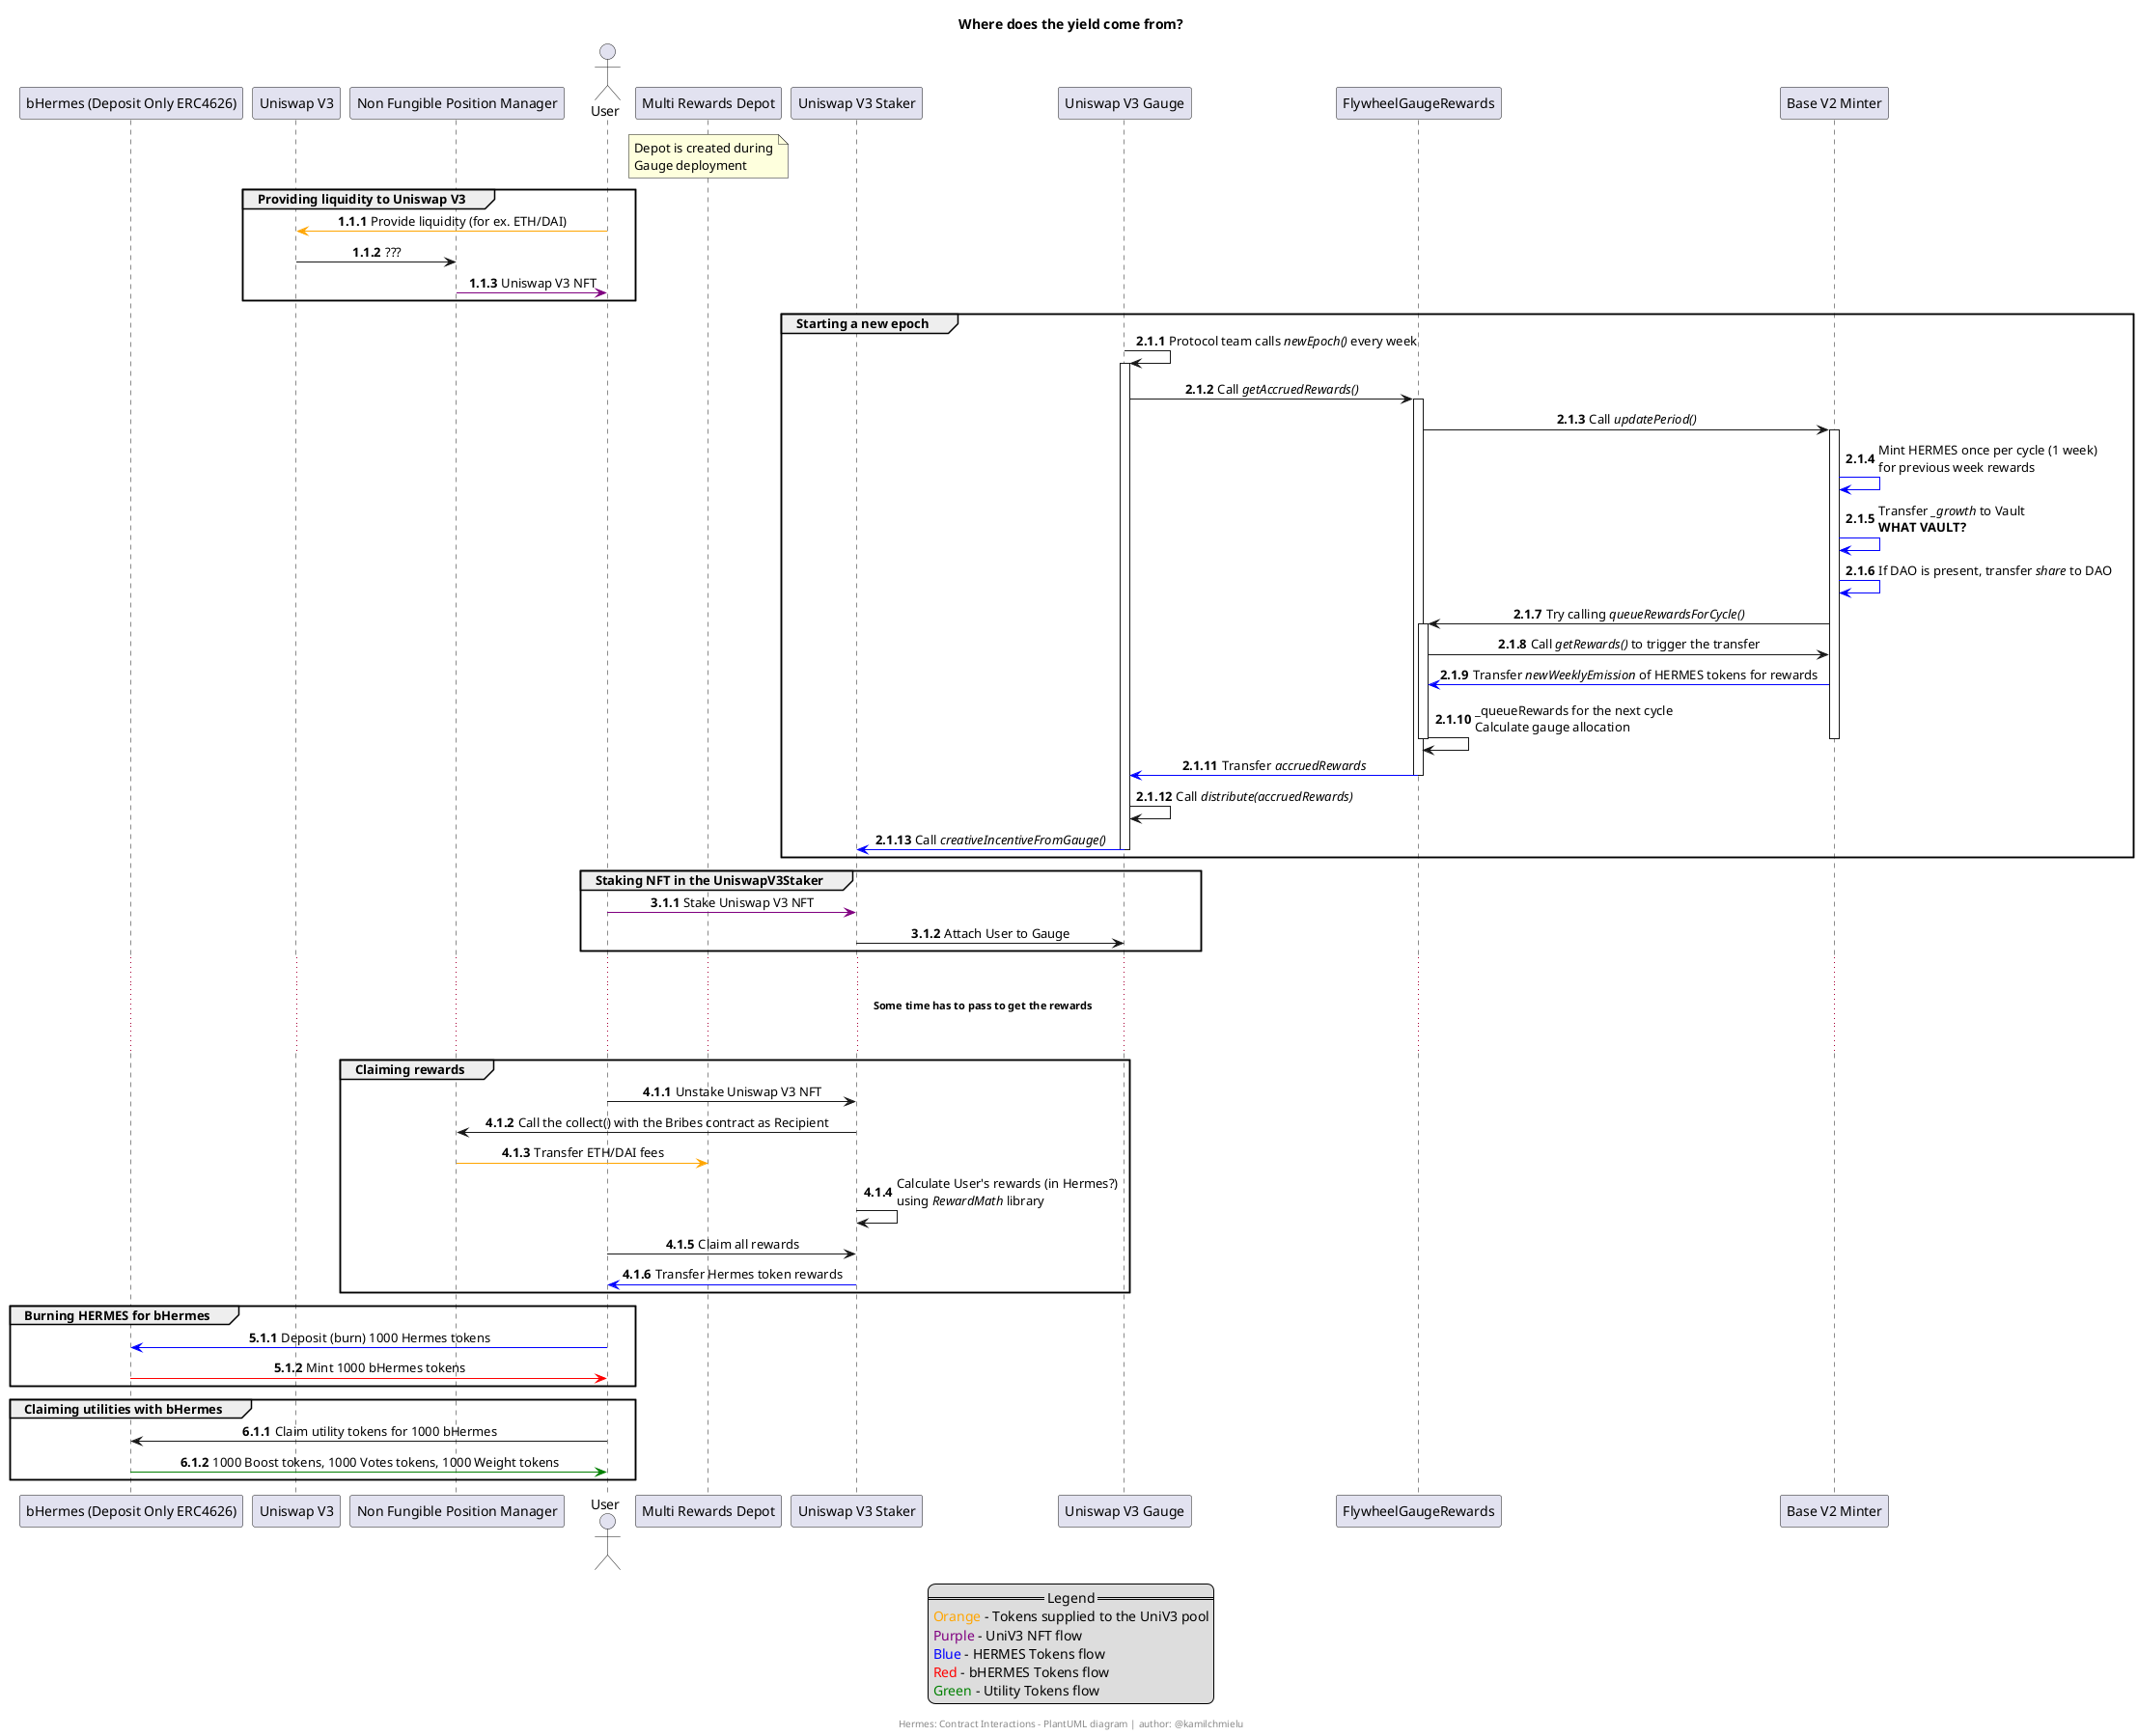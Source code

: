 @startuml
title Where does the yield come from?

/' //////////////////////////////////////////////////////////////////
//                      System Participants                        //
////////////////////////////////////////////////////////////////// '/

participant "bHermes (Deposit Only ERC4626)" as bHermes
participant "Uniswap V3" as UniswapV3
participant "Non Fungible Position Manager" as NonFungiblePositionManager 

actor "User" as User
participant "Multi Rewards Depot" as MultiRewardsDepot
note over MultiRewardsDepot : Depot is created during\nGauge deployment

participant "Uniswap V3 Staker" as UniswapV3Staker
participant "Uniswap V3 Gauge" as UniswapV3Gauge
participant "FlywheelGaugeRewards" as FlywheelGaugeRewards
participant "Base V2 Minter" as BaseV2Minter

/' //////////////////////////////////////////////////////////////////
//                         Interactions                            //
////////////////////////////////////////////////////////////////// '/
'Numbers are in the A.B.C format, by calling `inc A` you will increase the first number by 1'
autonumber 1.1.1
group Providing liquidity to Uniswap V3
    User -[#orange]> UniswapV3 : Provide liquidity (for ex. ETH/DAI)
    UniswapV3 -> NonFungiblePositionManager : ???
    NonFungiblePositionManager -[#purple]> User : Uniswap V3 NFT
end

autonumber inc A
group Starting a new epoch
    UniswapV3Gauge -> UniswapV3Gauge : Protocol team calls //newEpoch()// every week
    activate UniswapV3Gauge
    UniswapV3Gauge -> FlywheelGaugeRewards : Call //getAccruedRewards()//
    activate FlywheelGaugeRewards
    FlywheelGaugeRewards -> BaseV2Minter : Call //updatePeriod()//
    activate BaseV2Minter
    BaseV2Minter -[#blue]> BaseV2Minter : Mint HERMES once per cycle (1 week)\nfor previous week rewards
    BaseV2Minter -[#blue]> BaseV2Minter : Transfer //_growth// to Vault\n**WHAT VAULT?** 
    BaseV2Minter -[#blue]> BaseV2Minter : If DAO is present, transfer //share// to DAO
    BaseV2Minter -> FlywheelGaugeRewards : Try calling //queueRewardsForCycle()//
    activate FlywheelGaugeRewards
    FlywheelGaugeRewards -> BaseV2Minter : Call //getRewards()// to trigger the transfer
    BaseV2Minter -[#blue]> FlywheelGaugeRewards : Transfer //newWeeklyEmission// of HERMES tokens for rewards 
    FlywheelGaugeRewards -> FlywheelGaugeRewards : _queueRewards for the next cycle\nCalculate gauge allocation
    deactivate BaseV2Minter
    deactivate FlywheelGaugeRewards
    FlywheelGaugeRewards -[#blue]> UniswapV3Gauge : Transfer //accruedRewards// 
    deactivate FlywheelGaugeRewards
    UniswapV3Gauge -> UniswapV3Gauge : Call //distribute(accruedRewards)//
    UniswapV3Gauge -[#blue]> UniswapV3Staker : Call //creativeIncentiveFromGauge()//
    deactivate UniswapV3Gauge
end

autonumber inc A
group Staking NFT in the UniswapV3Staker
    User -[#purple]> UniswapV3Staker : Stake Uniswap V3 NFT
    UniswapV3Staker -> UniswapV3Gauge : Attach User to Gauge
end

...
... **Some time has to pass to get the rewards** ...
...

autonumber inc A
group Claiming rewards
    User -> UniswapV3Staker : Unstake Uniswap V3 NFT
    UniswapV3Staker -> NonFungiblePositionManager : Call the collect() with the Bribes contract as Recipient
    NonFungiblePositionManager -[#orange]> MultiRewardsDepot : Transfer ETH/DAI fees
    UniswapV3Staker -> UniswapV3Staker : Calculate User's rewards (in Hermes?)\nusing //RewardMath// library 
    User -> UniswapV3Staker : Claim all rewards
    UniswapV3Staker -[#blue]> User : Transfer Hermes token rewards
end

autonumber inc A
group Burning HERMES for bHermes
    User -[#blue]> bHermes : Deposit (burn) 1000 Hermes tokens
    bHermes -[#red]> User : Mint 1000 bHermes tokens
end

autonumber inc A
group Claiming utilities with bHermes
    User -> bHermes : Claim utility tokens for 1000 bHermes
    bHermes -[#green]> User : 1000 Boost tokens, 1000 Votes tokens, 1000 Weight tokens
end

/' //////////////////////////////////////////////////////////////////
//                            Legend                               //
////////////////////////////////////////////////////////////////// '/

legend
    == Legend ==
    <font color=orange>Orange</font> - Tokens supplied to the UniV3 pool
    <font color=purple>Purple</font> - UniV3 NFT flow
    <font color=blue>Blue</font> - HERMES Tokens flow
    <font color=red>Red</font> - bHERMES Tokens flow
    <font color=green>Green</font> - Utility Tokens flow
endlegend

/' //////////////////////////////////////////////////////////////////
//                            Styling                              //
////////////////////////////////////////////////////////////////// '/

skinparam sequenceMessageAlign center
skinparam note {
    BorderColor black
    BackgroundColor white
    FontColor black
}
skinparam participant {
    FontSize 25
    BackgroundColor lightgray
}

footer Hermes: Contract Interactions - PlantUML diagram | author: @kamilchmielu
@enduml
